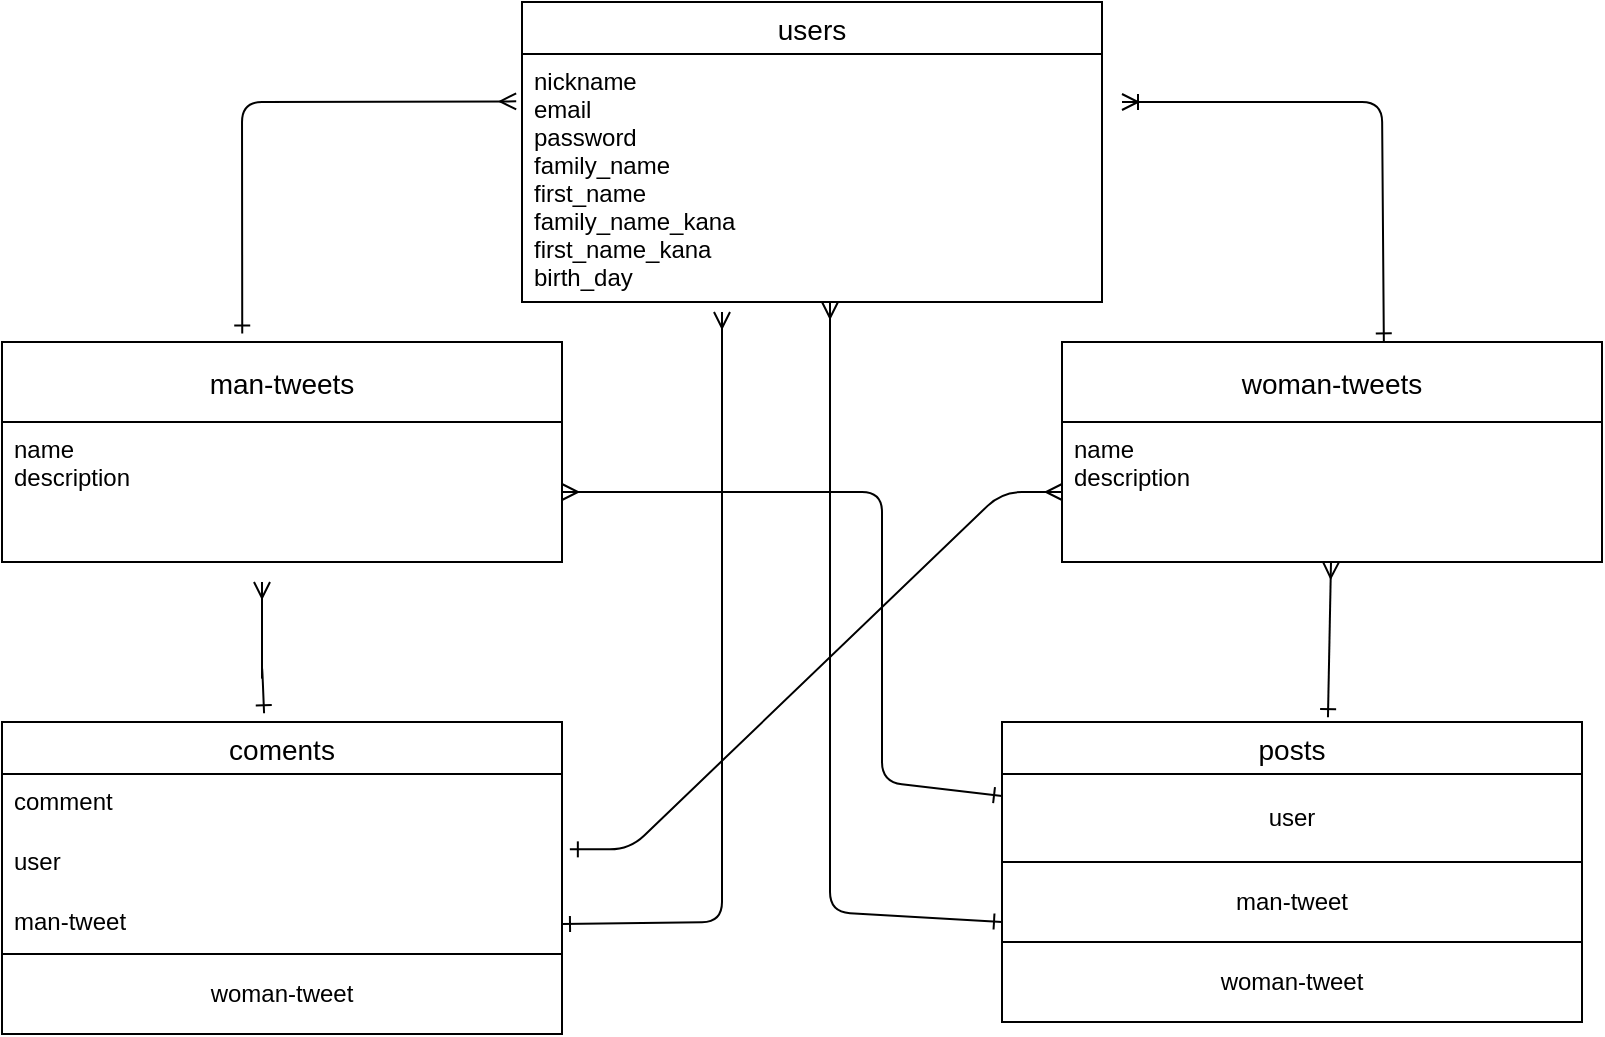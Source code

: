 <mxfile version="13.6.5">
    <diagram id="Ftrapaopts-bSm8VKi4t" name="ページ1">
        <mxGraphModel dx="781" dy="713" grid="1" gridSize="10" guides="1" tooltips="1" connect="1" arrows="1" fold="1" page="1" pageScale="1" pageWidth="827" pageHeight="1169" math="0" shadow="0">
            <root>
                <mxCell id="0"/>
                <mxCell id="1" parent="0"/>
                <mxCell id="7" value="man-tweets" style="swimlane;fontStyle=0;childLayout=stackLayout;horizontal=1;startSize=40;horizontalStack=0;resizeParent=1;resizeParentMax=0;resizeLast=0;collapsible=1;marginBottom=0;align=center;fontSize=14;" vertex="1" parent="1">
                    <mxGeometry y="200" width="280" height="110" as="geometry"/>
                </mxCell>
                <mxCell id="9" value="name&#10;description" style="text;strokeColor=none;fillColor=none;spacingLeft=4;spacingRight=4;overflow=hidden;rotatable=0;points=[[0,0.5],[1,0.5]];portConstraint=eastwest;fontSize=12;" vertex="1" parent="7">
                    <mxGeometry y="40" width="280" height="70" as="geometry"/>
                </mxCell>
                <mxCell id="15" value="woman-tweets" style="swimlane;fontStyle=0;childLayout=stackLayout;horizontal=1;startSize=40;horizontalStack=0;resizeParent=1;resizeParentMax=0;resizeLast=0;collapsible=1;marginBottom=0;align=center;fontSize=14;" vertex="1" parent="1">
                    <mxGeometry x="530" y="200" width="270" height="110" as="geometry"/>
                </mxCell>
                <mxCell id="16" value="name&#10;description" style="text;strokeColor=none;fillColor=none;spacingLeft=4;spacingRight=4;overflow=hidden;rotatable=0;points=[[0,0.5],[1,0.5]];portConstraint=eastwest;fontSize=12;" vertex="1" parent="15">
                    <mxGeometry y="40" width="270" height="70" as="geometry"/>
                </mxCell>
                <mxCell id="3" value="users" style="swimlane;fontStyle=0;childLayout=stackLayout;horizontal=1;startSize=26;horizontalStack=0;resizeParent=1;resizeParentMax=0;resizeLast=0;collapsible=1;marginBottom=0;align=center;fontSize=14;" vertex="1" parent="1">
                    <mxGeometry x="260" y="30" width="290" height="150" as="geometry"/>
                </mxCell>
                <mxCell id="4" value="nickname&#10;email&#10;password&#10;family_name&#10;first_name&#10;family_name_kana&#10;first_name_kana&#10;birth_day" style="text;strokeColor=none;fillColor=none;spacingLeft=4;spacingRight=4;overflow=hidden;rotatable=0;points=[[0,0.5],[1,0.5]];portConstraint=eastwest;fontSize=12;" vertex="1" parent="3">
                    <mxGeometry y="26" width="290" height="124" as="geometry"/>
                </mxCell>
                <mxCell id="19" value="coments" style="swimlane;fontStyle=0;childLayout=stackLayout;horizontal=1;startSize=26;horizontalStack=0;resizeParent=1;resizeParentMax=0;resizeLast=0;collapsible=1;marginBottom=0;align=center;fontSize=14;" vertex="1" parent="1">
                    <mxGeometry y="390" width="280" height="156" as="geometry"/>
                </mxCell>
                <mxCell id="20" value="comment" style="text;strokeColor=none;fillColor=none;spacingLeft=4;spacingRight=4;overflow=hidden;rotatable=0;points=[[0,0.5],[1,0.5]];portConstraint=eastwest;fontSize=12;" vertex="1" parent="19">
                    <mxGeometry y="26" width="280" height="30" as="geometry"/>
                </mxCell>
                <mxCell id="21" value="user" style="text;strokeColor=none;fillColor=none;spacingLeft=4;spacingRight=4;overflow=hidden;rotatable=0;points=[[0,0.5],[1,0.5]];portConstraint=eastwest;fontSize=12;" vertex="1" parent="19">
                    <mxGeometry y="56" width="280" height="30" as="geometry"/>
                </mxCell>
                <mxCell id="22" value="man-tweet" style="text;strokeColor=none;fillColor=none;spacingLeft=4;spacingRight=4;overflow=hidden;rotatable=0;points=[[0,0.5],[1,0.5]];portConstraint=eastwest;fontSize=12;" vertex="1" parent="19">
                    <mxGeometry y="86" width="280" height="30" as="geometry"/>
                </mxCell>
                <mxCell id="23" value="woman-tweet" style="whiteSpace=wrap;html=1;align=center;" vertex="1" parent="19">
                    <mxGeometry y="116" width="280" height="40" as="geometry"/>
                </mxCell>
                <mxCell id="27" value="posts" style="swimlane;fontStyle=0;childLayout=stackLayout;horizontal=1;startSize=26;horizontalStack=0;resizeParent=1;resizeParentMax=0;resizeLast=0;collapsible=1;marginBottom=0;align=center;fontSize=14;" vertex="1" parent="1">
                    <mxGeometry x="500" y="390" width="290" height="150" as="geometry"/>
                </mxCell>
                <mxCell id="26" value="user" style="whiteSpace=wrap;html=1;align=center;" vertex="1" parent="27">
                    <mxGeometry y="26" width="290" height="44" as="geometry"/>
                </mxCell>
                <mxCell id="31" value="man-tweet" style="whiteSpace=wrap;html=1;align=center;" vertex="1" parent="27">
                    <mxGeometry y="70" width="290" height="40" as="geometry"/>
                </mxCell>
                <mxCell id="32" value="woman-tweet" style="whiteSpace=wrap;html=1;align=center;" vertex="1" parent="27">
                    <mxGeometry y="110" width="290" height="40" as="geometry"/>
                </mxCell>
                <mxCell id="34" value="" style="fontSize=12;html=1;endArrow=ERoneToMany;exitX=0.596;exitY=-0.003;exitDx=0;exitDy=0;exitPerimeter=0;startArrow=ERone;startFill=0;" edge="1" parent="1" source="15">
                    <mxGeometry width="100" height="100" relative="1" as="geometry">
                        <mxPoint x="760" y="80" as="sourcePoint"/>
                        <mxPoint x="560" y="80" as="targetPoint"/>
                        <Array as="points">
                            <mxPoint x="690" y="80"/>
                        </Array>
                    </mxGeometry>
                </mxCell>
                <mxCell id="35" value="" style="fontSize=12;html=1;endArrow=ERone;exitX=-0.01;exitY=0.191;exitDx=0;exitDy=0;exitPerimeter=0;startArrow=ERmany;startFill=0;endFill=0;entryX=0.429;entryY=-0.039;entryDx=0;entryDy=0;entryPerimeter=0;" edge="1" parent="1" source="4" target="7">
                    <mxGeometry width="100" height="100" relative="1" as="geometry">
                        <mxPoint x="190" y="125" as="sourcePoint"/>
                        <mxPoint x="70" y="80" as="targetPoint"/>
                        <Array as="points">
                            <mxPoint x="120" y="80"/>
                        </Array>
                    </mxGeometry>
                </mxCell>
                <mxCell id="37" value="" style="fontSize=12;html=1;endArrow=ERone;startArrow=ERmany;startFill=0;endFill=0;entryX=1;entryY=0.5;entryDx=0;entryDy=0;" edge="1" parent="1" target="22">
                    <mxGeometry width="100" height="100" relative="1" as="geometry">
                        <mxPoint x="360" y="185" as="sourcePoint"/>
                        <mxPoint x="340" y="510" as="targetPoint"/>
                        <Array as="points">
                            <mxPoint x="360" y="490"/>
                        </Array>
                    </mxGeometry>
                </mxCell>
                <mxCell id="38" value="" style="fontSize=12;html=1;endArrow=ERone;startArrow=ERmany;startFill=0;endFill=0;entryX=0;entryY=0.75;entryDx=0;entryDy=0;" edge="1" parent="1" target="31">
                    <mxGeometry width="100" height="100" relative="1" as="geometry">
                        <mxPoint x="414" y="180" as="sourcePoint"/>
                        <mxPoint x="504" y="480" as="targetPoint"/>
                        <Array as="points">
                            <mxPoint x="414" y="485"/>
                        </Array>
                    </mxGeometry>
                </mxCell>
                <mxCell id="39" value="" style="fontSize=12;html=1;endArrow=ERmany;exitX=0.468;exitY=-0.028;exitDx=0;exitDy=0;exitPerimeter=0;startArrow=ERone;startFill=0;" edge="1" parent="1" source="19">
                    <mxGeometry width="100" height="100" relative="1" as="geometry">
                        <mxPoint x="130" y="380" as="sourcePoint"/>
                        <mxPoint x="130" y="320" as="targetPoint"/>
                        <Array as="points">
                            <mxPoint x="130" y="360"/>
                            <mxPoint x="130" y="370"/>
                        </Array>
                    </mxGeometry>
                </mxCell>
                <mxCell id="40" value="" style="edgeStyle=entityRelationEdgeStyle;fontSize=12;html=1;endArrow=ERmany;entryX=0;entryY=0.5;entryDx=0;entryDy=0;exitX=1.014;exitY=0.256;exitDx=0;exitDy=0;exitPerimeter=0;startArrow=ERone;startFill=0;" edge="1" parent="1" source="21" target="16">
                    <mxGeometry width="100" height="100" relative="1" as="geometry">
                        <mxPoint x="350" y="420" as="sourcePoint"/>
                        <mxPoint x="450" y="320" as="targetPoint"/>
                    </mxGeometry>
                </mxCell>
                <mxCell id="41" value="" style="fontSize=12;html=1;endArrow=ERmany;startArrow=ERone;startFill=0;exitX=0.562;exitY=-0.016;exitDx=0;exitDy=0;exitPerimeter=0;" edge="1" parent="1" source="27">
                    <mxGeometry width="100" height="100" relative="1" as="geometry">
                        <mxPoint x="664.5" y="380" as="sourcePoint"/>
                        <mxPoint x="664.5" y="310" as="targetPoint"/>
                    </mxGeometry>
                </mxCell>
                <mxCell id="42" value="" style="fontSize=12;html=1;endArrow=ERmany;exitX=0;exitY=0.25;exitDx=0;exitDy=0;startArrow=ERone;startFill=0;" edge="1" parent="1" source="26" target="9">
                    <mxGeometry width="100" height="100" relative="1" as="geometry">
                        <mxPoint x="440" y="460" as="sourcePoint"/>
                        <mxPoint x="340" y="190" as="targetPoint"/>
                        <Array as="points">
                            <mxPoint x="440" y="420"/>
                            <mxPoint x="440" y="275"/>
                        </Array>
                    </mxGeometry>
                </mxCell>
            </root>
        </mxGraphModel>
    </diagram>
</mxfile>